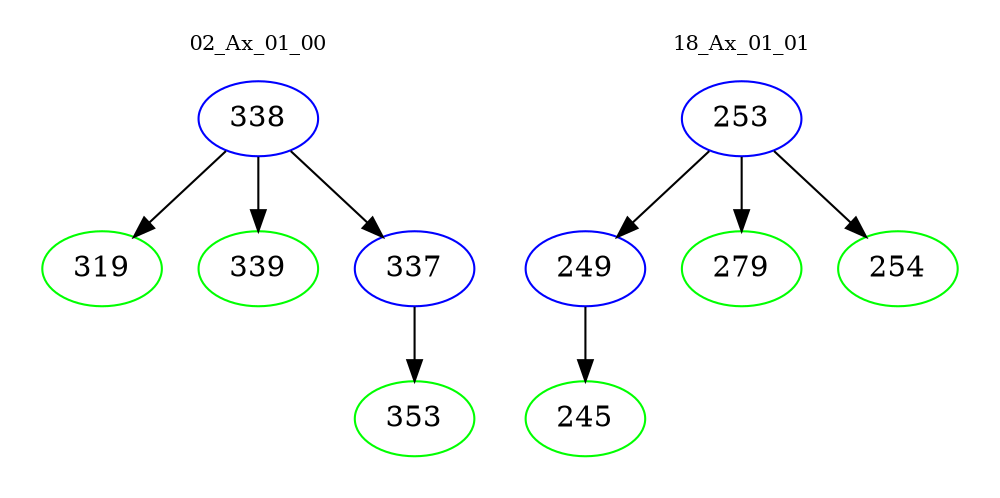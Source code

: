 digraph{
subgraph cluster_0 {
color = white
label = "02_Ax_01_00";
fontsize=10;
T0_338 [label="338", color="blue"]
T0_338 -> T0_319 [color="black"]
T0_319 [label="319", color="green"]
T0_338 -> T0_339 [color="black"]
T0_339 [label="339", color="green"]
T0_338 -> T0_337 [color="black"]
T0_337 [label="337", color="blue"]
T0_337 -> T0_353 [color="black"]
T0_353 [label="353", color="green"]
}
subgraph cluster_1 {
color = white
label = "18_Ax_01_01";
fontsize=10;
T1_253 [label="253", color="blue"]
T1_253 -> T1_249 [color="black"]
T1_249 [label="249", color="blue"]
T1_249 -> T1_245 [color="black"]
T1_245 [label="245", color="green"]
T1_253 -> T1_279 [color="black"]
T1_279 [label="279", color="green"]
T1_253 -> T1_254 [color="black"]
T1_254 [label="254", color="green"]
}
}
